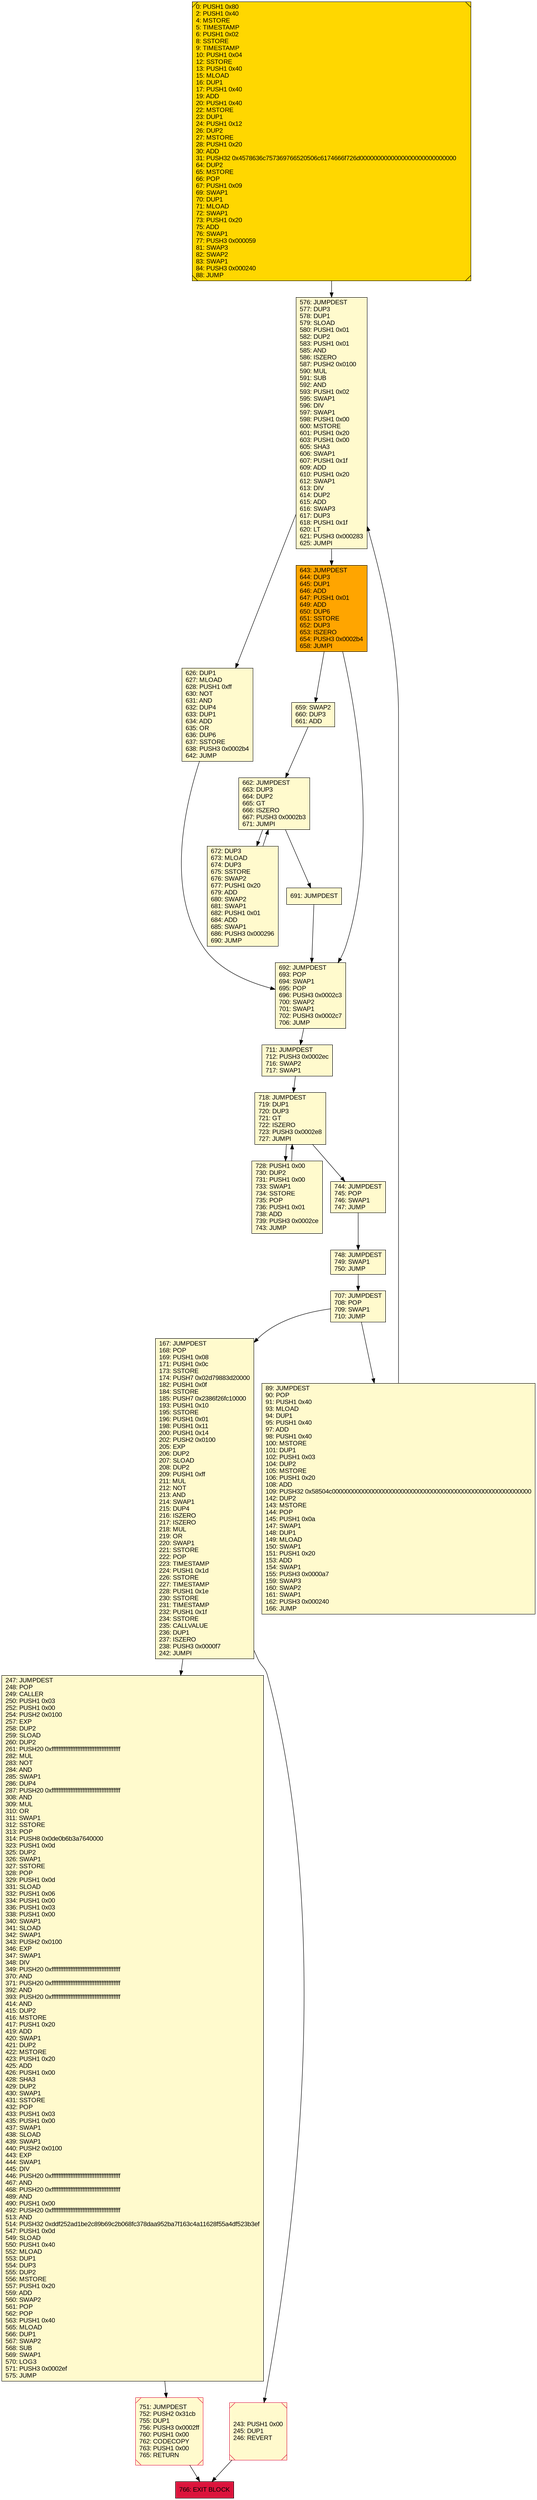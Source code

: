 digraph G {
bgcolor=transparent rankdir=UD;
node [shape=box style=filled color=black fillcolor=white fontname=arial fontcolor=black];
0 [label="0: PUSH1 0x80\l2: PUSH1 0x40\l4: MSTORE\l5: TIMESTAMP\l6: PUSH1 0x02\l8: SSTORE\l9: TIMESTAMP\l10: PUSH1 0x04\l12: SSTORE\l13: PUSH1 0x40\l15: MLOAD\l16: DUP1\l17: PUSH1 0x40\l19: ADD\l20: PUSH1 0x40\l22: MSTORE\l23: DUP1\l24: PUSH1 0x12\l26: DUP2\l27: MSTORE\l28: PUSH1 0x20\l30: ADD\l31: PUSH32 0x4578636c757369766520506c6174666f726d0000000000000000000000000000\l64: DUP2\l65: MSTORE\l66: POP\l67: PUSH1 0x09\l69: SWAP1\l70: DUP1\l71: MLOAD\l72: SWAP1\l73: PUSH1 0x20\l75: ADD\l76: SWAP1\l77: PUSH3 0x000059\l81: SWAP3\l82: SWAP2\l83: SWAP1\l84: PUSH3 0x000240\l88: JUMP\l" fillcolor=lemonchiffon shape=Msquare fillcolor=gold ];
672 [label="672: DUP3\l673: MLOAD\l674: DUP3\l675: SSTORE\l676: SWAP2\l677: PUSH1 0x20\l679: ADD\l680: SWAP2\l681: SWAP1\l682: PUSH1 0x01\l684: ADD\l685: SWAP1\l686: PUSH3 0x000296\l690: JUMP\l" fillcolor=lemonchiffon ];
718 [label="718: JUMPDEST\l719: DUP1\l720: DUP3\l721: GT\l722: ISZERO\l723: PUSH3 0x0002e8\l727: JUMPI\l" fillcolor=lemonchiffon ];
576 [label="576: JUMPDEST\l577: DUP3\l578: DUP1\l579: SLOAD\l580: PUSH1 0x01\l582: DUP2\l583: PUSH1 0x01\l585: AND\l586: ISZERO\l587: PUSH2 0x0100\l590: MUL\l591: SUB\l592: AND\l593: PUSH1 0x02\l595: SWAP1\l596: DIV\l597: SWAP1\l598: PUSH1 0x00\l600: MSTORE\l601: PUSH1 0x20\l603: PUSH1 0x00\l605: SHA3\l606: SWAP1\l607: PUSH1 0x1f\l609: ADD\l610: PUSH1 0x20\l612: SWAP1\l613: DIV\l614: DUP2\l615: ADD\l616: SWAP3\l617: DUP3\l618: PUSH1 0x1f\l620: LT\l621: PUSH3 0x000283\l625: JUMPI\l" fillcolor=lemonchiffon ];
659 [label="659: SWAP2\l660: DUP3\l661: ADD\l" fillcolor=lemonchiffon ];
247 [label="247: JUMPDEST\l248: POP\l249: CALLER\l250: PUSH1 0x03\l252: PUSH1 0x00\l254: PUSH2 0x0100\l257: EXP\l258: DUP2\l259: SLOAD\l260: DUP2\l261: PUSH20 0xffffffffffffffffffffffffffffffffffffffff\l282: MUL\l283: NOT\l284: AND\l285: SWAP1\l286: DUP4\l287: PUSH20 0xffffffffffffffffffffffffffffffffffffffff\l308: AND\l309: MUL\l310: OR\l311: SWAP1\l312: SSTORE\l313: POP\l314: PUSH8 0x0de0b6b3a7640000\l323: PUSH1 0x0d\l325: DUP2\l326: SWAP1\l327: SSTORE\l328: POP\l329: PUSH1 0x0d\l331: SLOAD\l332: PUSH1 0x06\l334: PUSH1 0x00\l336: PUSH1 0x03\l338: PUSH1 0x00\l340: SWAP1\l341: SLOAD\l342: SWAP1\l343: PUSH2 0x0100\l346: EXP\l347: SWAP1\l348: DIV\l349: PUSH20 0xffffffffffffffffffffffffffffffffffffffff\l370: AND\l371: PUSH20 0xffffffffffffffffffffffffffffffffffffffff\l392: AND\l393: PUSH20 0xffffffffffffffffffffffffffffffffffffffff\l414: AND\l415: DUP2\l416: MSTORE\l417: PUSH1 0x20\l419: ADD\l420: SWAP1\l421: DUP2\l422: MSTORE\l423: PUSH1 0x20\l425: ADD\l426: PUSH1 0x00\l428: SHA3\l429: DUP2\l430: SWAP1\l431: SSTORE\l432: POP\l433: PUSH1 0x03\l435: PUSH1 0x00\l437: SWAP1\l438: SLOAD\l439: SWAP1\l440: PUSH2 0x0100\l443: EXP\l444: SWAP1\l445: DIV\l446: PUSH20 0xffffffffffffffffffffffffffffffffffffffff\l467: AND\l468: PUSH20 0xffffffffffffffffffffffffffffffffffffffff\l489: AND\l490: PUSH1 0x00\l492: PUSH20 0xffffffffffffffffffffffffffffffffffffffff\l513: AND\l514: PUSH32 0xddf252ad1be2c89b69c2b068fc378daa952ba7f163c4a11628f55a4df523b3ef\l547: PUSH1 0x0d\l549: SLOAD\l550: PUSH1 0x40\l552: MLOAD\l553: DUP1\l554: DUP3\l555: DUP2\l556: MSTORE\l557: PUSH1 0x20\l559: ADD\l560: SWAP2\l561: POP\l562: POP\l563: PUSH1 0x40\l565: MLOAD\l566: DUP1\l567: SWAP2\l568: SUB\l569: SWAP1\l570: LOG3\l571: PUSH3 0x0002ef\l575: JUMP\l" fillcolor=lemonchiffon ];
243 [label="243: PUSH1 0x00\l245: DUP1\l246: REVERT\l" fillcolor=lemonchiffon shape=Msquare color=crimson ];
662 [label="662: JUMPDEST\l663: DUP3\l664: DUP2\l665: GT\l666: ISZERO\l667: PUSH3 0x0002b3\l671: JUMPI\l" fillcolor=lemonchiffon ];
707 [label="707: JUMPDEST\l708: POP\l709: SWAP1\l710: JUMP\l" fillcolor=lemonchiffon ];
626 [label="626: DUP1\l627: MLOAD\l628: PUSH1 0xff\l630: NOT\l631: AND\l632: DUP4\l633: DUP1\l634: ADD\l635: OR\l636: DUP6\l637: SSTORE\l638: PUSH3 0x0002b4\l642: JUMP\l" fillcolor=lemonchiffon ];
728 [label="728: PUSH1 0x00\l730: DUP2\l731: PUSH1 0x00\l733: SWAP1\l734: SSTORE\l735: POP\l736: PUSH1 0x01\l738: ADD\l739: PUSH3 0x0002ce\l743: JUMP\l" fillcolor=lemonchiffon ];
751 [label="751: JUMPDEST\l752: PUSH2 0x31cb\l755: DUP1\l756: PUSH3 0x0002ff\l760: PUSH1 0x00\l762: CODECOPY\l763: PUSH1 0x00\l765: RETURN\l" fillcolor=lemonchiffon shape=Msquare color=crimson ];
711 [label="711: JUMPDEST\l712: PUSH3 0x0002ec\l716: SWAP2\l717: SWAP1\l" fillcolor=lemonchiffon ];
167 [label="167: JUMPDEST\l168: POP\l169: PUSH1 0x08\l171: PUSH1 0x0c\l173: SSTORE\l174: PUSH7 0x02d79883d20000\l182: PUSH1 0x0f\l184: SSTORE\l185: PUSH7 0x2386f26fc10000\l193: PUSH1 0x10\l195: SSTORE\l196: PUSH1 0x01\l198: PUSH1 0x11\l200: PUSH1 0x14\l202: PUSH2 0x0100\l205: EXP\l206: DUP2\l207: SLOAD\l208: DUP2\l209: PUSH1 0xff\l211: MUL\l212: NOT\l213: AND\l214: SWAP1\l215: DUP4\l216: ISZERO\l217: ISZERO\l218: MUL\l219: OR\l220: SWAP1\l221: SSTORE\l222: POP\l223: TIMESTAMP\l224: PUSH1 0x1d\l226: SSTORE\l227: TIMESTAMP\l228: PUSH1 0x1e\l230: SSTORE\l231: TIMESTAMP\l232: PUSH1 0x1f\l234: SSTORE\l235: CALLVALUE\l236: DUP1\l237: ISZERO\l238: PUSH3 0x0000f7\l242: JUMPI\l" fillcolor=lemonchiffon ];
744 [label="744: JUMPDEST\l745: POP\l746: SWAP1\l747: JUMP\l" fillcolor=lemonchiffon ];
643 [label="643: JUMPDEST\l644: DUP3\l645: DUP1\l646: ADD\l647: PUSH1 0x01\l649: ADD\l650: DUP6\l651: SSTORE\l652: DUP3\l653: ISZERO\l654: PUSH3 0x0002b4\l658: JUMPI\l" fillcolor=orange ];
748 [label="748: JUMPDEST\l749: SWAP1\l750: JUMP\l" fillcolor=lemonchiffon ];
89 [label="89: JUMPDEST\l90: POP\l91: PUSH1 0x40\l93: MLOAD\l94: DUP1\l95: PUSH1 0x40\l97: ADD\l98: PUSH1 0x40\l100: MSTORE\l101: DUP1\l102: PUSH1 0x03\l104: DUP2\l105: MSTORE\l106: PUSH1 0x20\l108: ADD\l109: PUSH32 0x58504c0000000000000000000000000000000000000000000000000000000000\l142: DUP2\l143: MSTORE\l144: POP\l145: PUSH1 0x0a\l147: SWAP1\l148: DUP1\l149: MLOAD\l150: SWAP1\l151: PUSH1 0x20\l153: ADD\l154: SWAP1\l155: PUSH3 0x0000a7\l159: SWAP3\l160: SWAP2\l161: SWAP1\l162: PUSH3 0x000240\l166: JUMP\l" fillcolor=lemonchiffon ];
692 [label="692: JUMPDEST\l693: POP\l694: SWAP1\l695: POP\l696: PUSH3 0x0002c3\l700: SWAP2\l701: SWAP1\l702: PUSH3 0x0002c7\l706: JUMP\l" fillcolor=lemonchiffon ];
766 [label="766: EXIT BLOCK\l" fillcolor=crimson ];
691 [label="691: JUMPDEST\l" fillcolor=lemonchiffon ];
659 -> 662;
626 -> 692;
707 -> 89;
167 -> 243;
748 -> 707;
707 -> 167;
0 -> 576;
662 -> 672;
672 -> 662;
89 -> 576;
711 -> 718;
576 -> 626;
718 -> 744;
744 -> 748;
691 -> 692;
643 -> 692;
247 -> 751;
167 -> 247;
643 -> 659;
751 -> 766;
692 -> 711;
243 -> 766;
662 -> 691;
576 -> 643;
718 -> 728;
728 -> 718;
}